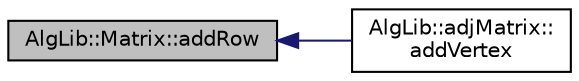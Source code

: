 digraph "AlgLib::Matrix::addRow"
{
  edge [fontname="Helvetica",fontsize="10",labelfontname="Helvetica",labelfontsize="10"];
  node [fontname="Helvetica",fontsize="10",shape=record];
  rankdir="LR";
  Node1 [label="AlgLib::Matrix::addRow",height=0.2,width=0.4,color="black", fillcolor="grey75", style="filled", fontcolor="black"];
  Node1 -> Node2 [dir="back",color="midnightblue",fontsize="10",style="solid",fontname="Helvetica"];
  Node2 [label="AlgLib::adjMatrix::\laddVertex",height=0.2,width=0.4,color="black", fillcolor="white", style="filled",URL="$class_alg_lib_1_1adj_matrix.html#a55d736fcb0d25028df7e4775d0b7fa53"];
}
